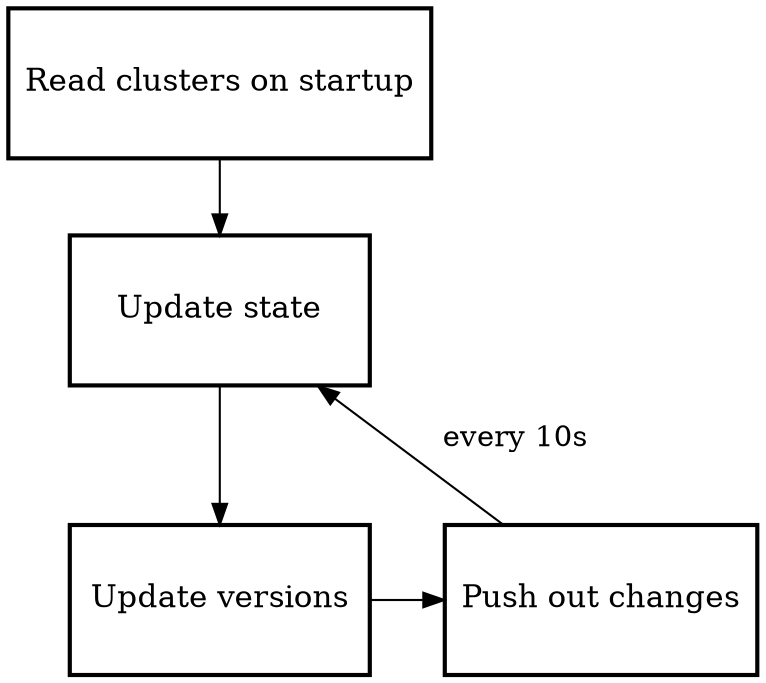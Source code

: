 digraph xds_bin {
  node[fontsize=15, color = black, shape = box, width=2, height=1] ;
  a[label="Read clusters on startup", group="1",penwidth=2];
  b[label="Update state",penwidth=2];
  c[label="Update versions",penwidth=2];
  d[label="Push out changes",penwidth=2] ;
  {rank =same; c[group=2]; d[group=2]}

  a->b->c->d;

  d->b[label="every 10s\n\n",constraint=false];
}
